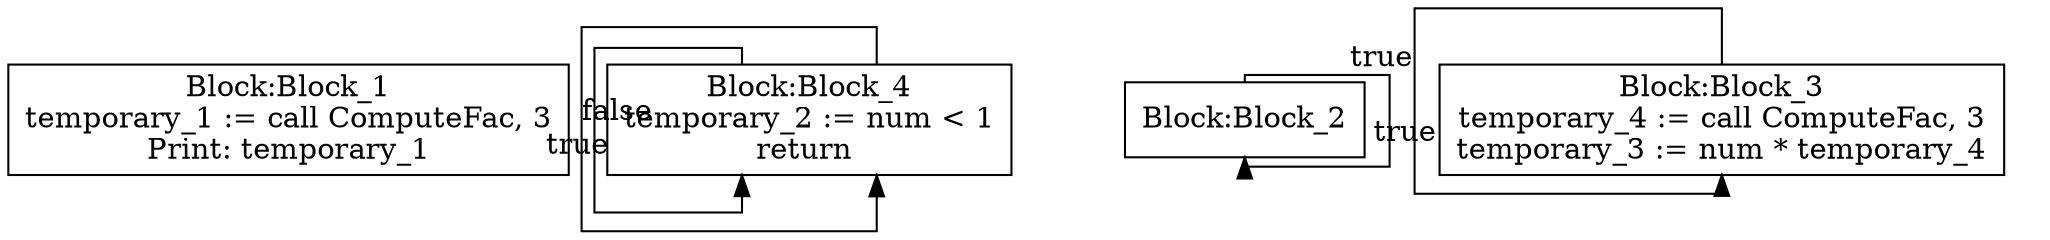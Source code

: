 digraph {
graph [ splines = ortho ]
	node [ shape = box ];
block_0 [label="Block:Block_1
temporary_1 := call ComputeFac, 3
Print: temporary_1"];
block_1 [label="Block:Block_4
temporary_2 := num < 1
return "];
block_1 -> block_1 [xlabel = "true"]
block_2 [label="Block:Block_2"];
block_2 -> block_2 [xlabel = "true"]
block_3 [label="Block:Block_3
temporary_4 := call ComputeFac, 3
temporary_3 := num * temporary_4"];
block_3 -> block_3 [xlabel = "true"]
block_1 -> block_1 [xlabel = "false"]
}
